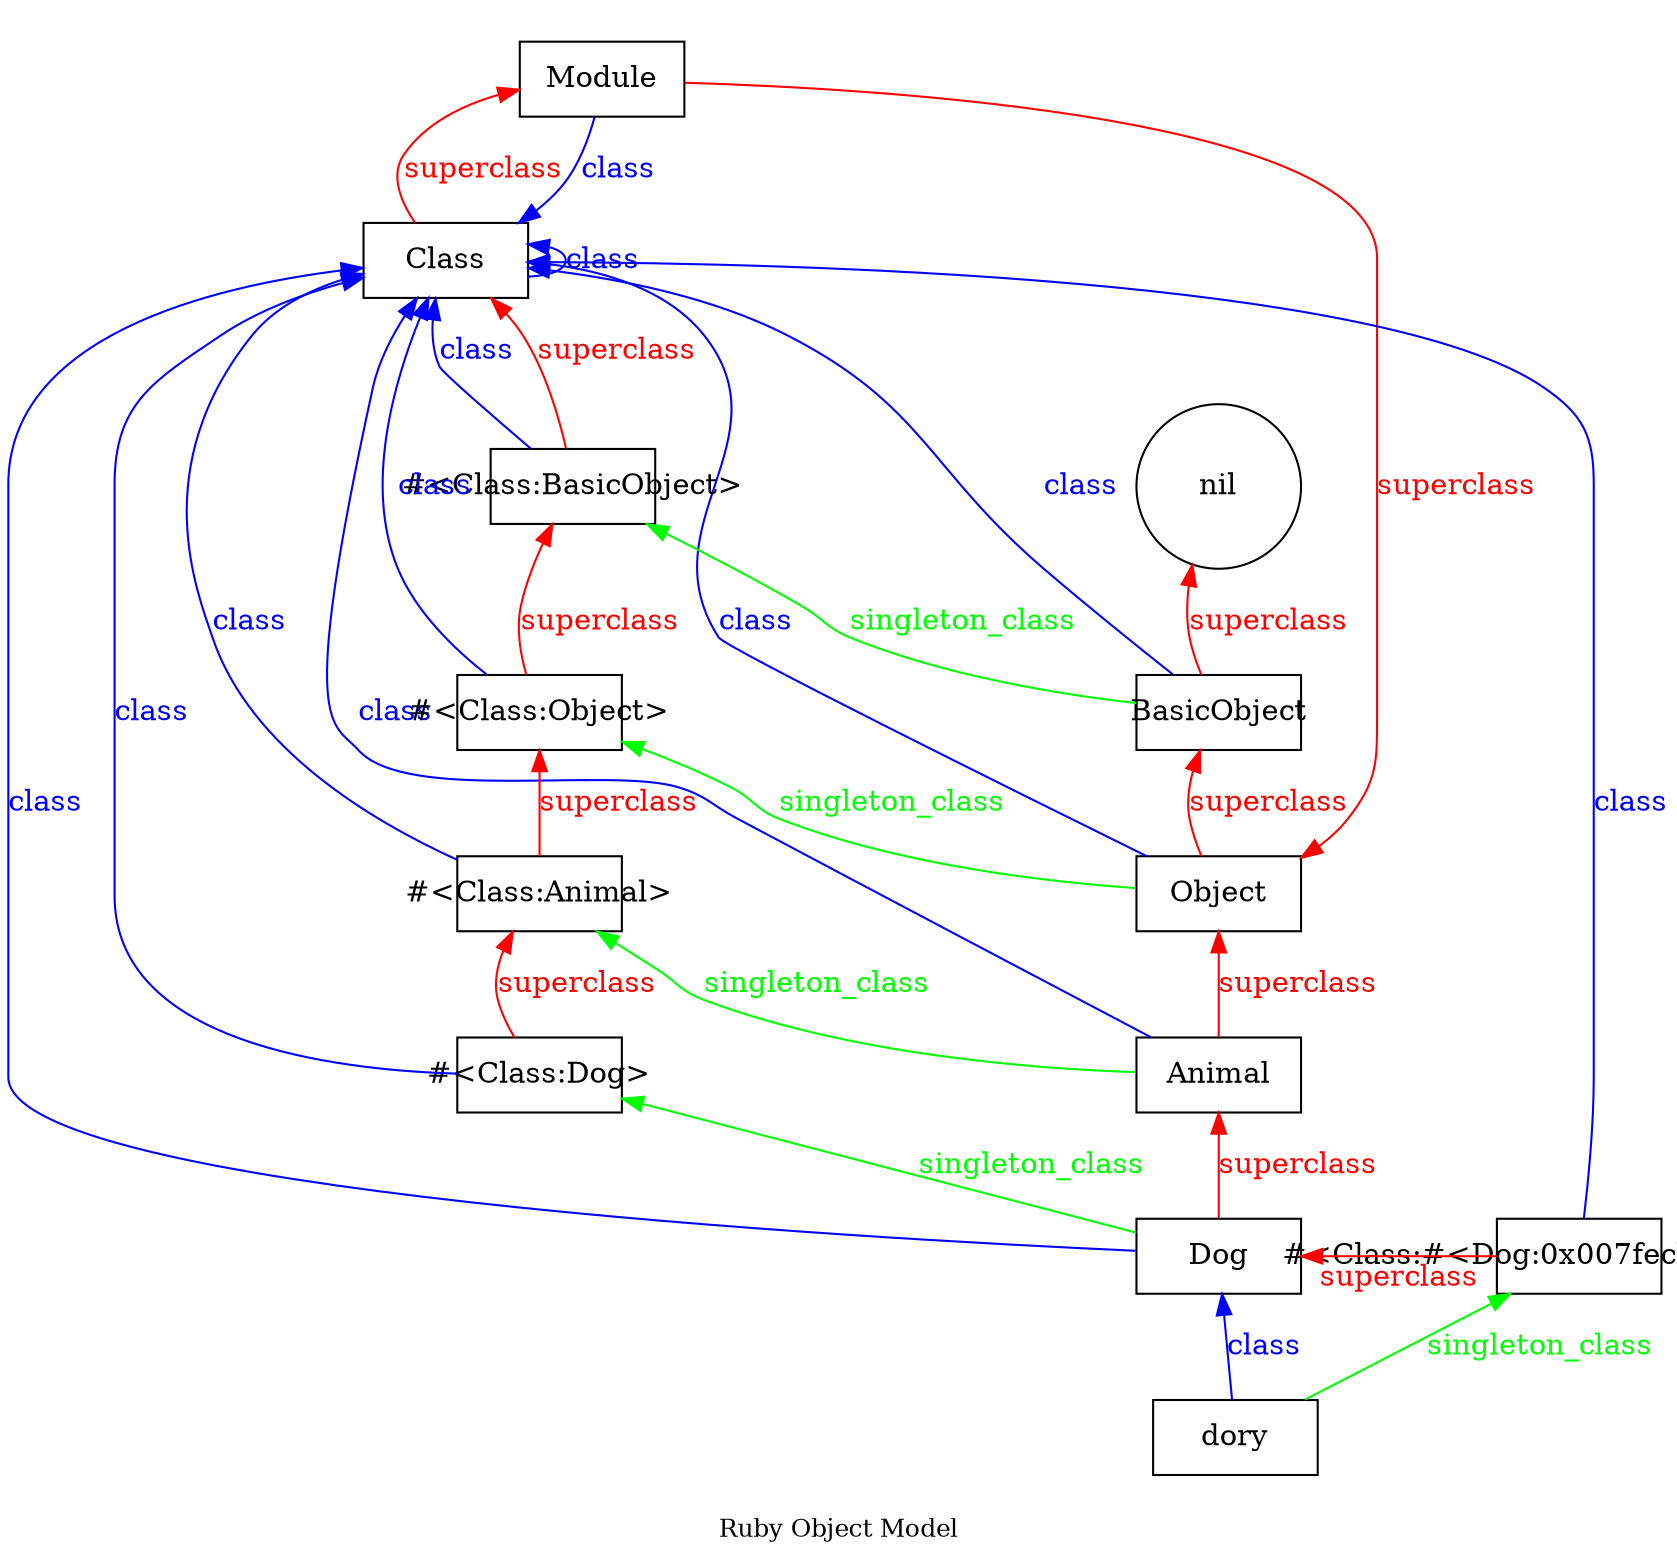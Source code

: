 ##Command to produce the output: "dot -Tpng thisfile > thisfile.png"

digraph RubyObjectModel {
node [shape=circle,fixedsize=true,width=1.1]; nil;
node [shape=box,fixedsize=true];

subgraph cluster_1 {
  dory; Animal; Dog; Object; BasicObject; nil 
  style = "invisible";
}

subgraph cluster_2 {
  Class; Module
  style = "invisible";
}

subgraph cluster_3 {
  "#<Class:Dog>"; "#<Class:Animal>"; "#<Class:Object>"; "#<Class:BasicObject>";
  style = "invisible";
}


"#<Class:#<Dog:0x007fecb75663e0>>" -> Dog [ label = "superclass" color="red" fontcolor = "red" ];
"#<Class:Dog>" -> "#<Class:Animal>" [ label = "superclass" color="red" fontcolor = "red" ];
"#<Class:Animal>" -> "#<Class:Object>"  [ label = "superclass" color="red" fontcolor = "red" ];
"#<Class:Object>" -> "#<Class:BasicObject>" [ label = "superclass" color="red" fontcolor = "red" ];
"#<Class:BasicObject>" -> Class [ label = "superclass" color="red" fontcolor = "red" ];

Dog -> Animal [ label = "superclass" color="red" fontcolor = "red" ];
Animal -> Object [ label = "superclass" color="red" fontcolor = "red" ];
Class -> Module [ label = "superclass" color="red" fontcolor = "red"  ];
Module -> Object [ label = "superclass" color="red" fontcolor = "red"  ];
Object -> BasicObject [ label = "superclass" color="red" fontcolor = "red"  ];
BasicObject -> nil [ label = "superclass" color="red" fontcolor = "red"  ];

{ "#<Class:Dog>", "#<Class:Animal>", "#<Class:Object>", "#<Class:BasicObject>", "#<Class:#<Dog:0x007fecb75663e0>>", Dog, Animal, BasicObject, Object, Class, Module } -> Class [ label = "class" color="blue" fontcolor = "blue" ];
dory -> Dog [ label = "class" color="blue" fontcolor = "blue" ];
dory -> "#<Class:#<Dog:0x007fecb75663e0>>" [ label = "singleton_class" color="green" fontcolor = "green" ];
Dog -> "#<Class:Dog>"  [ label = "singleton_class" color="green" fontcolor = "green" ];
Animal -> "#<Class:Animal>" [ label = "singleton_class" color="green" fontcolor = "green" ];
Object -> "#<Class:Object>" [ label = "singleton_class" color="green" fontcolor = "green" ];
BasicObject -> "#<Class:BasicObject>" [ label = "singleton_class" color="green" fontcolor = "green" ];


rankdir=BT;
overlap=false
label="Ruby Object Model"
fontsize=12;
}
